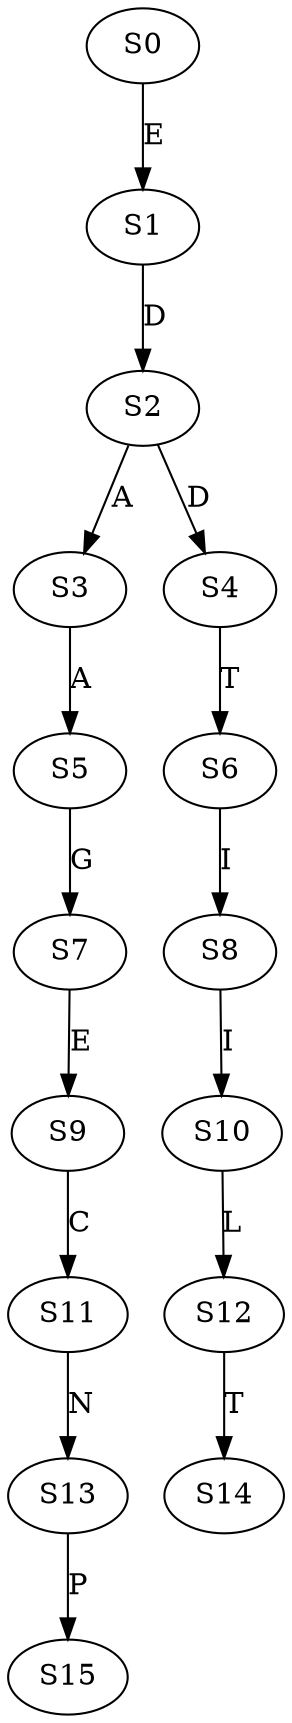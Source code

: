 strict digraph  {
	S0 -> S1 [ label = E ];
	S1 -> S2 [ label = D ];
	S2 -> S3 [ label = A ];
	S2 -> S4 [ label = D ];
	S3 -> S5 [ label = A ];
	S4 -> S6 [ label = T ];
	S5 -> S7 [ label = G ];
	S6 -> S8 [ label = I ];
	S7 -> S9 [ label = E ];
	S8 -> S10 [ label = I ];
	S9 -> S11 [ label = C ];
	S10 -> S12 [ label = L ];
	S11 -> S13 [ label = N ];
	S12 -> S14 [ label = T ];
	S13 -> S15 [ label = P ];
}
